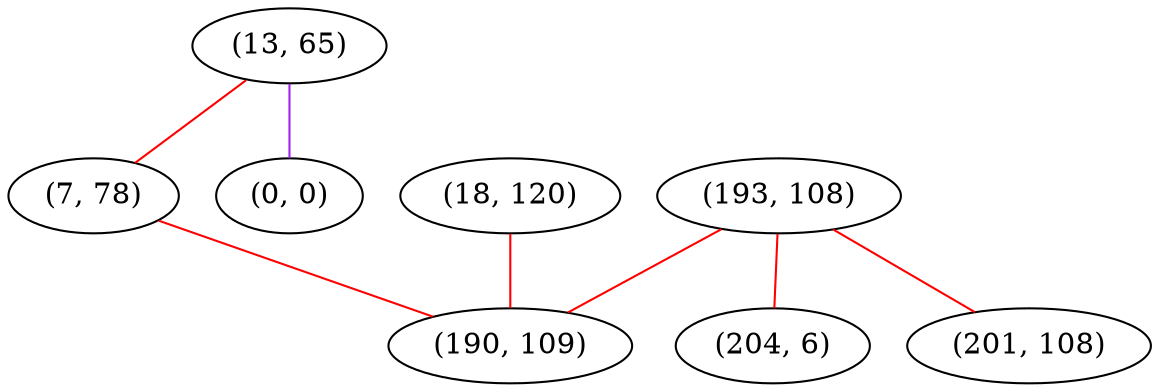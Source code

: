 graph "" {
"(13, 65)";
"(7, 78)";
"(0, 0)";
"(193, 108)";
"(18, 120)";
"(204, 6)";
"(190, 109)";
"(201, 108)";
"(13, 65)" -- "(7, 78)"  [color=red, key=0, weight=1];
"(13, 65)" -- "(0, 0)"  [color=purple, key=0, weight=4];
"(7, 78)" -- "(190, 109)"  [color=red, key=0, weight=1];
"(193, 108)" -- "(201, 108)"  [color=red, key=0, weight=1];
"(193, 108)" -- "(190, 109)"  [color=red, key=0, weight=1];
"(193, 108)" -- "(204, 6)"  [color=red, key=0, weight=1];
"(18, 120)" -- "(190, 109)"  [color=red, key=0, weight=1];
}
